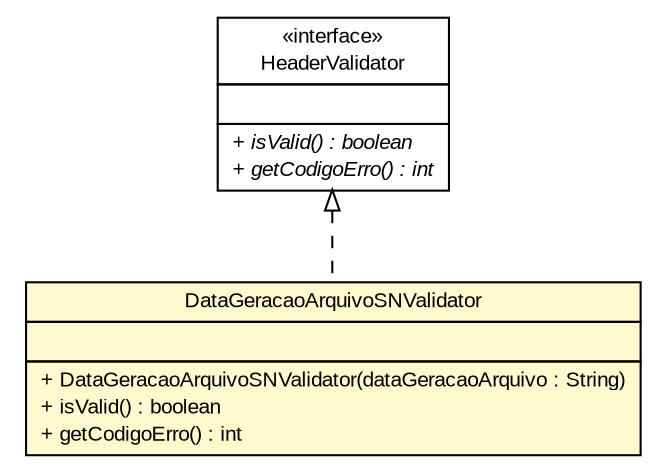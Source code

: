 #!/usr/local/bin/dot
#
# Class diagram 
# Generated by UMLGraph version R5_6 (http://www.umlgraph.org/)
#

digraph G {
	edge [fontname="arial",fontsize=10,labelfontname="arial",labelfontsize=10];
	node [fontname="arial",fontsize=10,shape=plaintext];
	nodesep=0.25;
	ranksep=0.5;
	// br.gov.to.sefaz.arr.processamento.validation.validator.header.HeaderValidator
	c52268 [label=<<table title="br.gov.to.sefaz.arr.processamento.validation.validator.header.HeaderValidator" border="0" cellborder="1" cellspacing="0" cellpadding="2" port="p" href="../HeaderValidator.html">
		<tr><td><table border="0" cellspacing="0" cellpadding="1">
<tr><td align="center" balign="center"> &#171;interface&#187; </td></tr>
<tr><td align="center" balign="center"> HeaderValidator </td></tr>
		</table></td></tr>
		<tr><td><table border="0" cellspacing="0" cellpadding="1">
<tr><td align="left" balign="left">  </td></tr>
		</table></td></tr>
		<tr><td><table border="0" cellspacing="0" cellpadding="1">
<tr><td align="left" balign="left"><font face="arial italic" point-size="10.0"> + isValid() : boolean </font></td></tr>
<tr><td align="left" balign="left"><font face="arial italic" point-size="10.0"> + getCodigoErro() : int </font></td></tr>
		</table></td></tr>
		</table>>, URL="../HeaderValidator.html", fontname="arial", fontcolor="black", fontsize=10.0];
	// br.gov.to.sefaz.arr.processamento.validation.validator.header.simplesnacional.DataGeracaoArquivoSNValidator
	c52283 [label=<<table title="br.gov.to.sefaz.arr.processamento.validation.validator.header.simplesnacional.DataGeracaoArquivoSNValidator" border="0" cellborder="1" cellspacing="0" cellpadding="2" port="p" bgcolor="lemonChiffon" href="./DataGeracaoArquivoSNValidator.html">
		<tr><td><table border="0" cellspacing="0" cellpadding="1">
<tr><td align="center" balign="center"> DataGeracaoArquivoSNValidator </td></tr>
		</table></td></tr>
		<tr><td><table border="0" cellspacing="0" cellpadding="1">
<tr><td align="left" balign="left">  </td></tr>
		</table></td></tr>
		<tr><td><table border="0" cellspacing="0" cellpadding="1">
<tr><td align="left" balign="left"> + DataGeracaoArquivoSNValidator(dataGeracaoArquivo : String) </td></tr>
<tr><td align="left" balign="left"> + isValid() : boolean </td></tr>
<tr><td align="left" balign="left"> + getCodigoErro() : int </td></tr>
		</table></td></tr>
		</table>>, URL="./DataGeracaoArquivoSNValidator.html", fontname="arial", fontcolor="black", fontsize=10.0];
	//br.gov.to.sefaz.arr.processamento.validation.validator.header.simplesnacional.DataGeracaoArquivoSNValidator implements br.gov.to.sefaz.arr.processamento.validation.validator.header.HeaderValidator
	c52268:p -> c52283:p [dir=back,arrowtail=empty,style=dashed];
}

